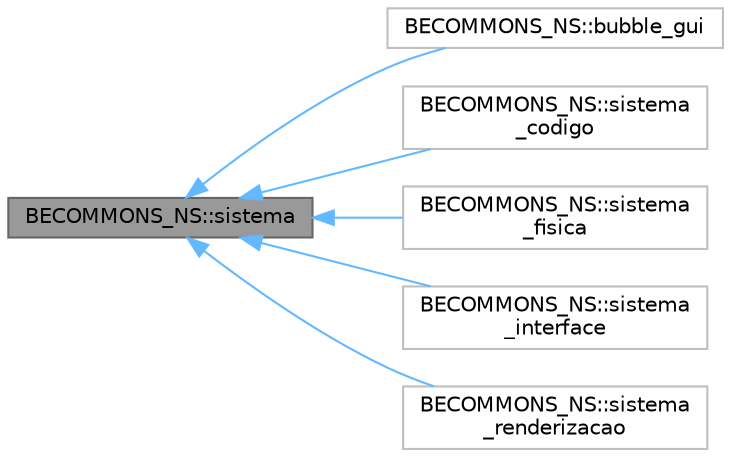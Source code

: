 digraph "BECOMMONS_NS::sistema"
{
 // LATEX_PDF_SIZE
  bgcolor="transparent";
  edge [fontname=Helvetica,fontsize=10,labelfontname=Helvetica,labelfontsize=10];
  node [fontname=Helvetica,fontsize=10,shape=box,height=0.2,width=0.4];
  rankdir="LR";
  Node1 [id="Node000001",label="BECOMMONS_NS::sistema",height=0.2,width=0.4,color="gray40", fillcolor="grey60", style="filled", fontcolor="black",tooltip=" "];
  Node1 -> Node2 [id="edge1_Node000001_Node000002",dir="back",color="steelblue1",style="solid",tooltip=" "];
  Node2 [id="Node000002",label="BECOMMONS_NS::bubble_gui",height=0.2,width=0.4,color="grey75", fillcolor="white", style="filled",URL="$classBECOMMONS__NS_1_1bubble__gui.html",tooltip=" "];
  Node1 -> Node3 [id="edge2_Node000001_Node000003",dir="back",color="steelblue1",style="solid",tooltip=" "];
  Node3 [id="Node000003",label="BECOMMONS_NS::sistema\l_codigo",height=0.2,width=0.4,color="grey75", fillcolor="white", style="filled",URL="$classBECOMMONS__NS_1_1sistema__codigo.html",tooltip=" "];
  Node1 -> Node4 [id="edge3_Node000001_Node000004",dir="back",color="steelblue1",style="solid",tooltip=" "];
  Node4 [id="Node000004",label="BECOMMONS_NS::sistema\l_fisica",height=0.2,width=0.4,color="grey75", fillcolor="white", style="filled",URL="$classBECOMMONS__NS_1_1sistema__fisica.html",tooltip=" "];
  Node1 -> Node5 [id="edge4_Node000001_Node000005",dir="back",color="steelblue1",style="solid",tooltip=" "];
  Node5 [id="Node000005",label="BECOMMONS_NS::sistema\l_interface",height=0.2,width=0.4,color="grey75", fillcolor="white", style="filled",URL="$classBECOMMONS__NS_1_1sistema__interface.html",tooltip=" "];
  Node1 -> Node6 [id="edge5_Node000001_Node000006",dir="back",color="steelblue1",style="solid",tooltip=" "];
  Node6 [id="Node000006",label="BECOMMONS_NS::sistema\l_renderizacao",height=0.2,width=0.4,color="grey75", fillcolor="white", style="filled",URL="$classBECOMMONS__NS_1_1sistema__renderizacao.html",tooltip=" "];
}
